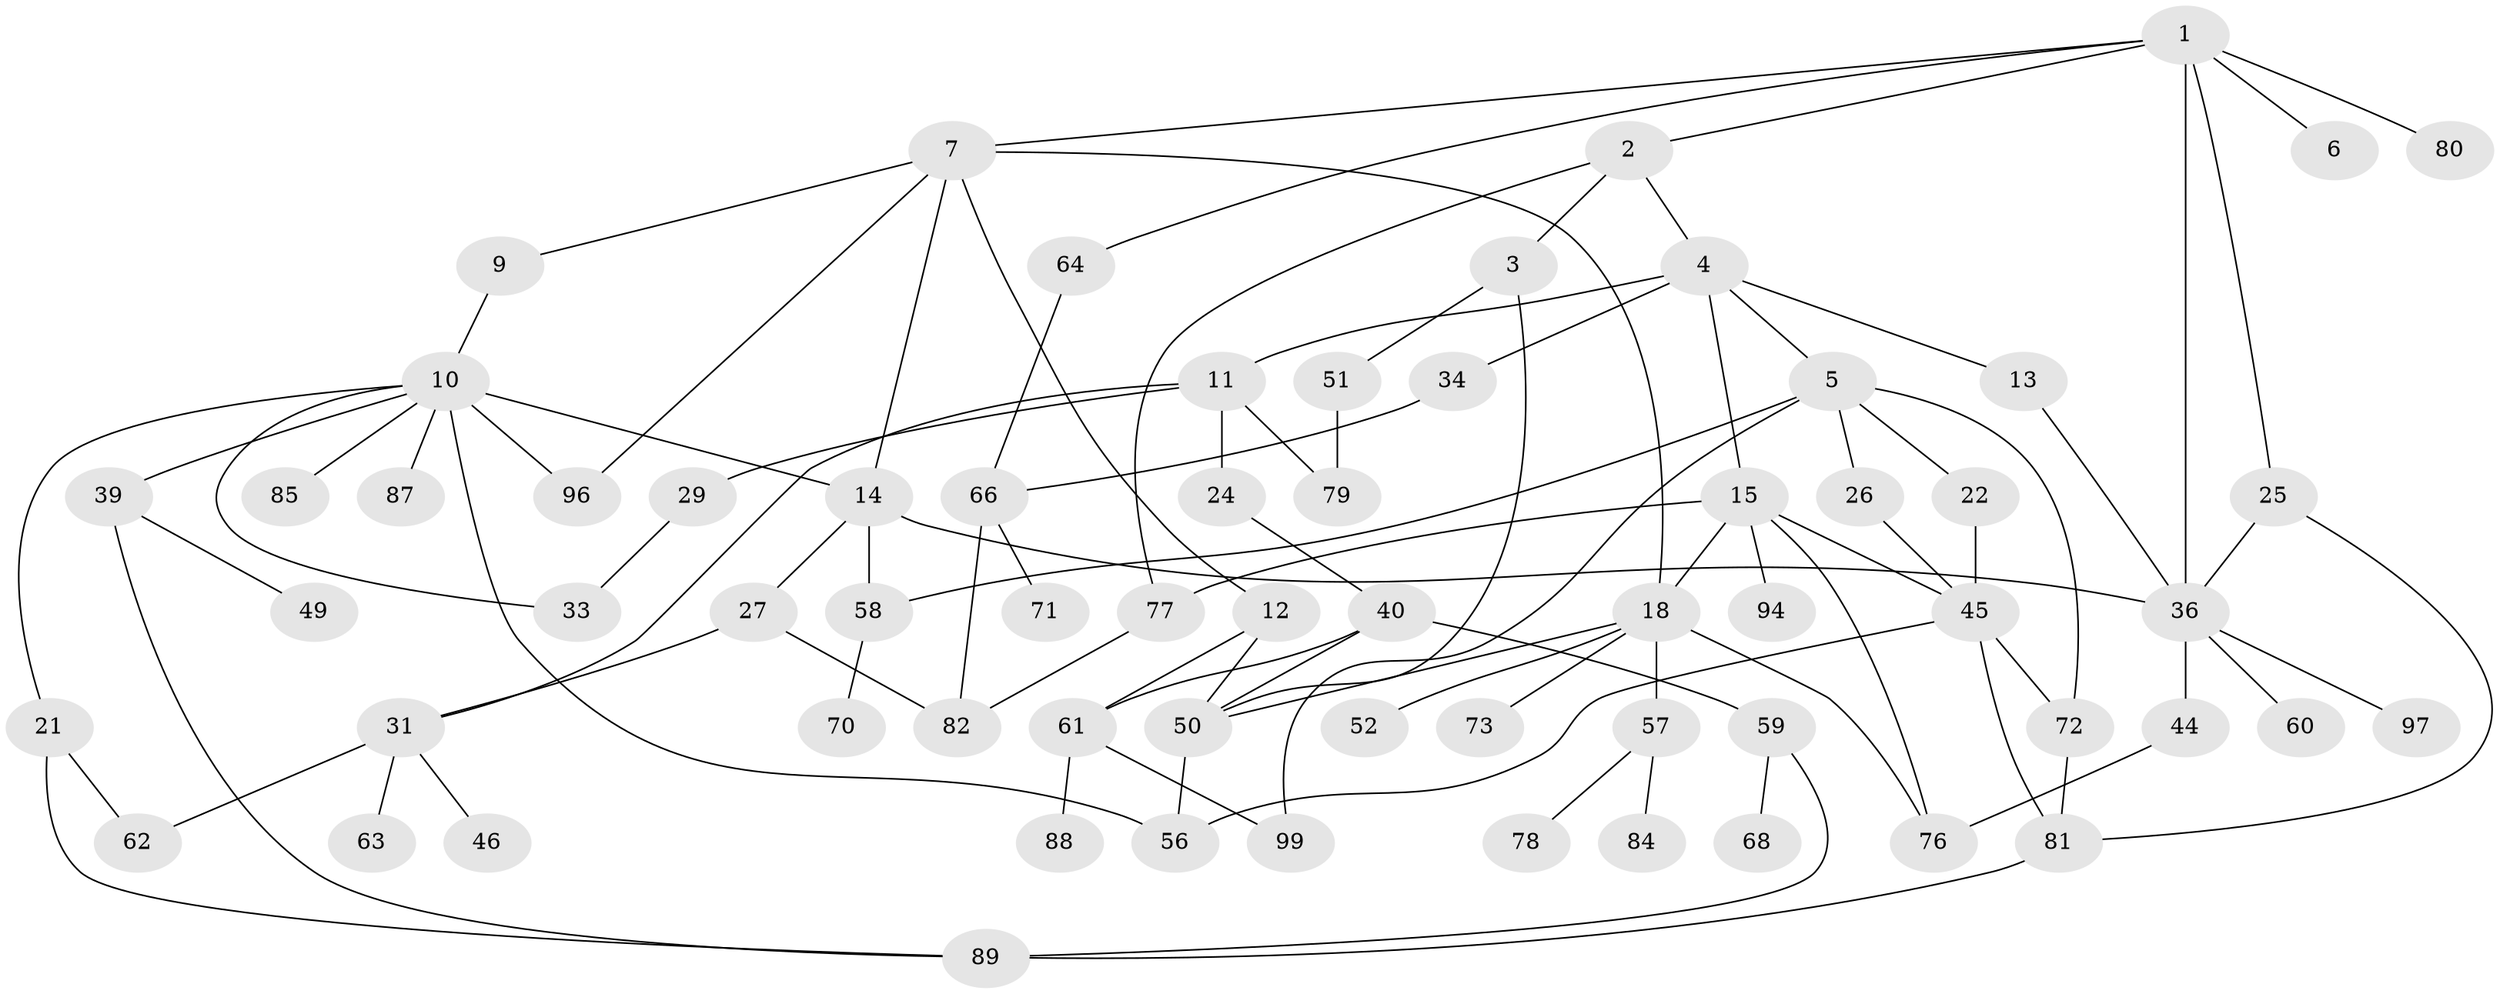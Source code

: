 // Generated by graph-tools (version 1.1) at 2025/51/02/27/25 19:51:38]
// undirected, 66 vertices, 97 edges
graph export_dot {
graph [start="1"]
  node [color=gray90,style=filled];
  1 [super="+35"];
  2;
  3 [super="+16"];
  4 [super="+8"];
  5 [super="+19"];
  6;
  7 [super="+37"];
  9;
  10 [super="+28"];
  11 [super="+17"];
  12;
  13 [super="+23"];
  14 [super="+20"];
  15 [super="+90"];
  18 [super="+38"];
  21 [super="+98"];
  22 [super="+75"];
  24;
  25 [super="+30"];
  26 [super="+47"];
  27;
  29;
  31 [super="+32"];
  33 [super="+69"];
  34;
  36 [super="+43"];
  39 [super="+41"];
  40 [super="+42"];
  44 [super="+54"];
  45 [super="+55"];
  46 [super="+48"];
  49 [super="+53"];
  50 [super="+65"];
  51;
  52;
  56 [super="+83"];
  57 [super="+74"];
  58;
  59;
  60;
  61 [super="+67"];
  62;
  63;
  64 [super="+93"];
  66 [super="+91"];
  68 [super="+95"];
  70;
  71 [super="+86"];
  72;
  73;
  76;
  77;
  78;
  79 [super="+100"];
  80;
  81 [super="+101"];
  82 [super="+102"];
  84;
  85;
  87;
  88;
  89 [super="+92"];
  94;
  96;
  97;
  99;
  1 -- 2;
  1 -- 6;
  1 -- 7;
  1 -- 25;
  1 -- 64;
  1 -- 80;
  1 -- 36;
  2 -- 3;
  2 -- 4;
  2 -- 77;
  3 -- 51;
  3 -- 50;
  4 -- 5;
  4 -- 11;
  4 -- 34;
  4 -- 13;
  4 -- 15;
  5 -- 26;
  5 -- 58;
  5 -- 72;
  5 -- 99;
  5 -- 22;
  7 -- 9;
  7 -- 12;
  7 -- 18;
  7 -- 96;
  7 -- 14;
  9 -- 10;
  10 -- 14 [weight=2];
  10 -- 21;
  10 -- 33;
  10 -- 39;
  10 -- 56;
  10 -- 96;
  10 -- 85;
  10 -- 87;
  11 -- 29;
  11 -- 31;
  11 -- 79;
  11 -- 24;
  12 -- 61;
  12 -- 50;
  13 -- 36;
  14 -- 36;
  14 -- 58;
  14 -- 27;
  15 -- 77;
  15 -- 94;
  15 -- 18;
  15 -- 76;
  15 -- 45;
  18 -- 57;
  18 -- 50;
  18 -- 73;
  18 -- 52;
  18 -- 76;
  21 -- 62;
  21 -- 89;
  22 -- 45;
  24 -- 40;
  25 -- 36;
  25 -- 81;
  26 -- 45;
  27 -- 31;
  27 -- 82;
  29 -- 33;
  31 -- 46;
  31 -- 63;
  31 -- 62;
  34 -- 66;
  36 -- 44 [weight=2];
  36 -- 60;
  36 -- 97;
  39 -- 49;
  39 -- 89;
  40 -- 50;
  40 -- 59;
  40 -- 61;
  44 -- 76;
  45 -- 56;
  45 -- 81;
  45 -- 72;
  50 -- 56;
  51 -- 79;
  57 -- 84;
  57 -- 78;
  58 -- 70;
  59 -- 68;
  59 -- 89;
  61 -- 88;
  61 -- 99;
  64 -- 66;
  66 -- 71;
  66 -- 82;
  72 -- 81;
  77 -- 82;
  81 -- 89;
}
